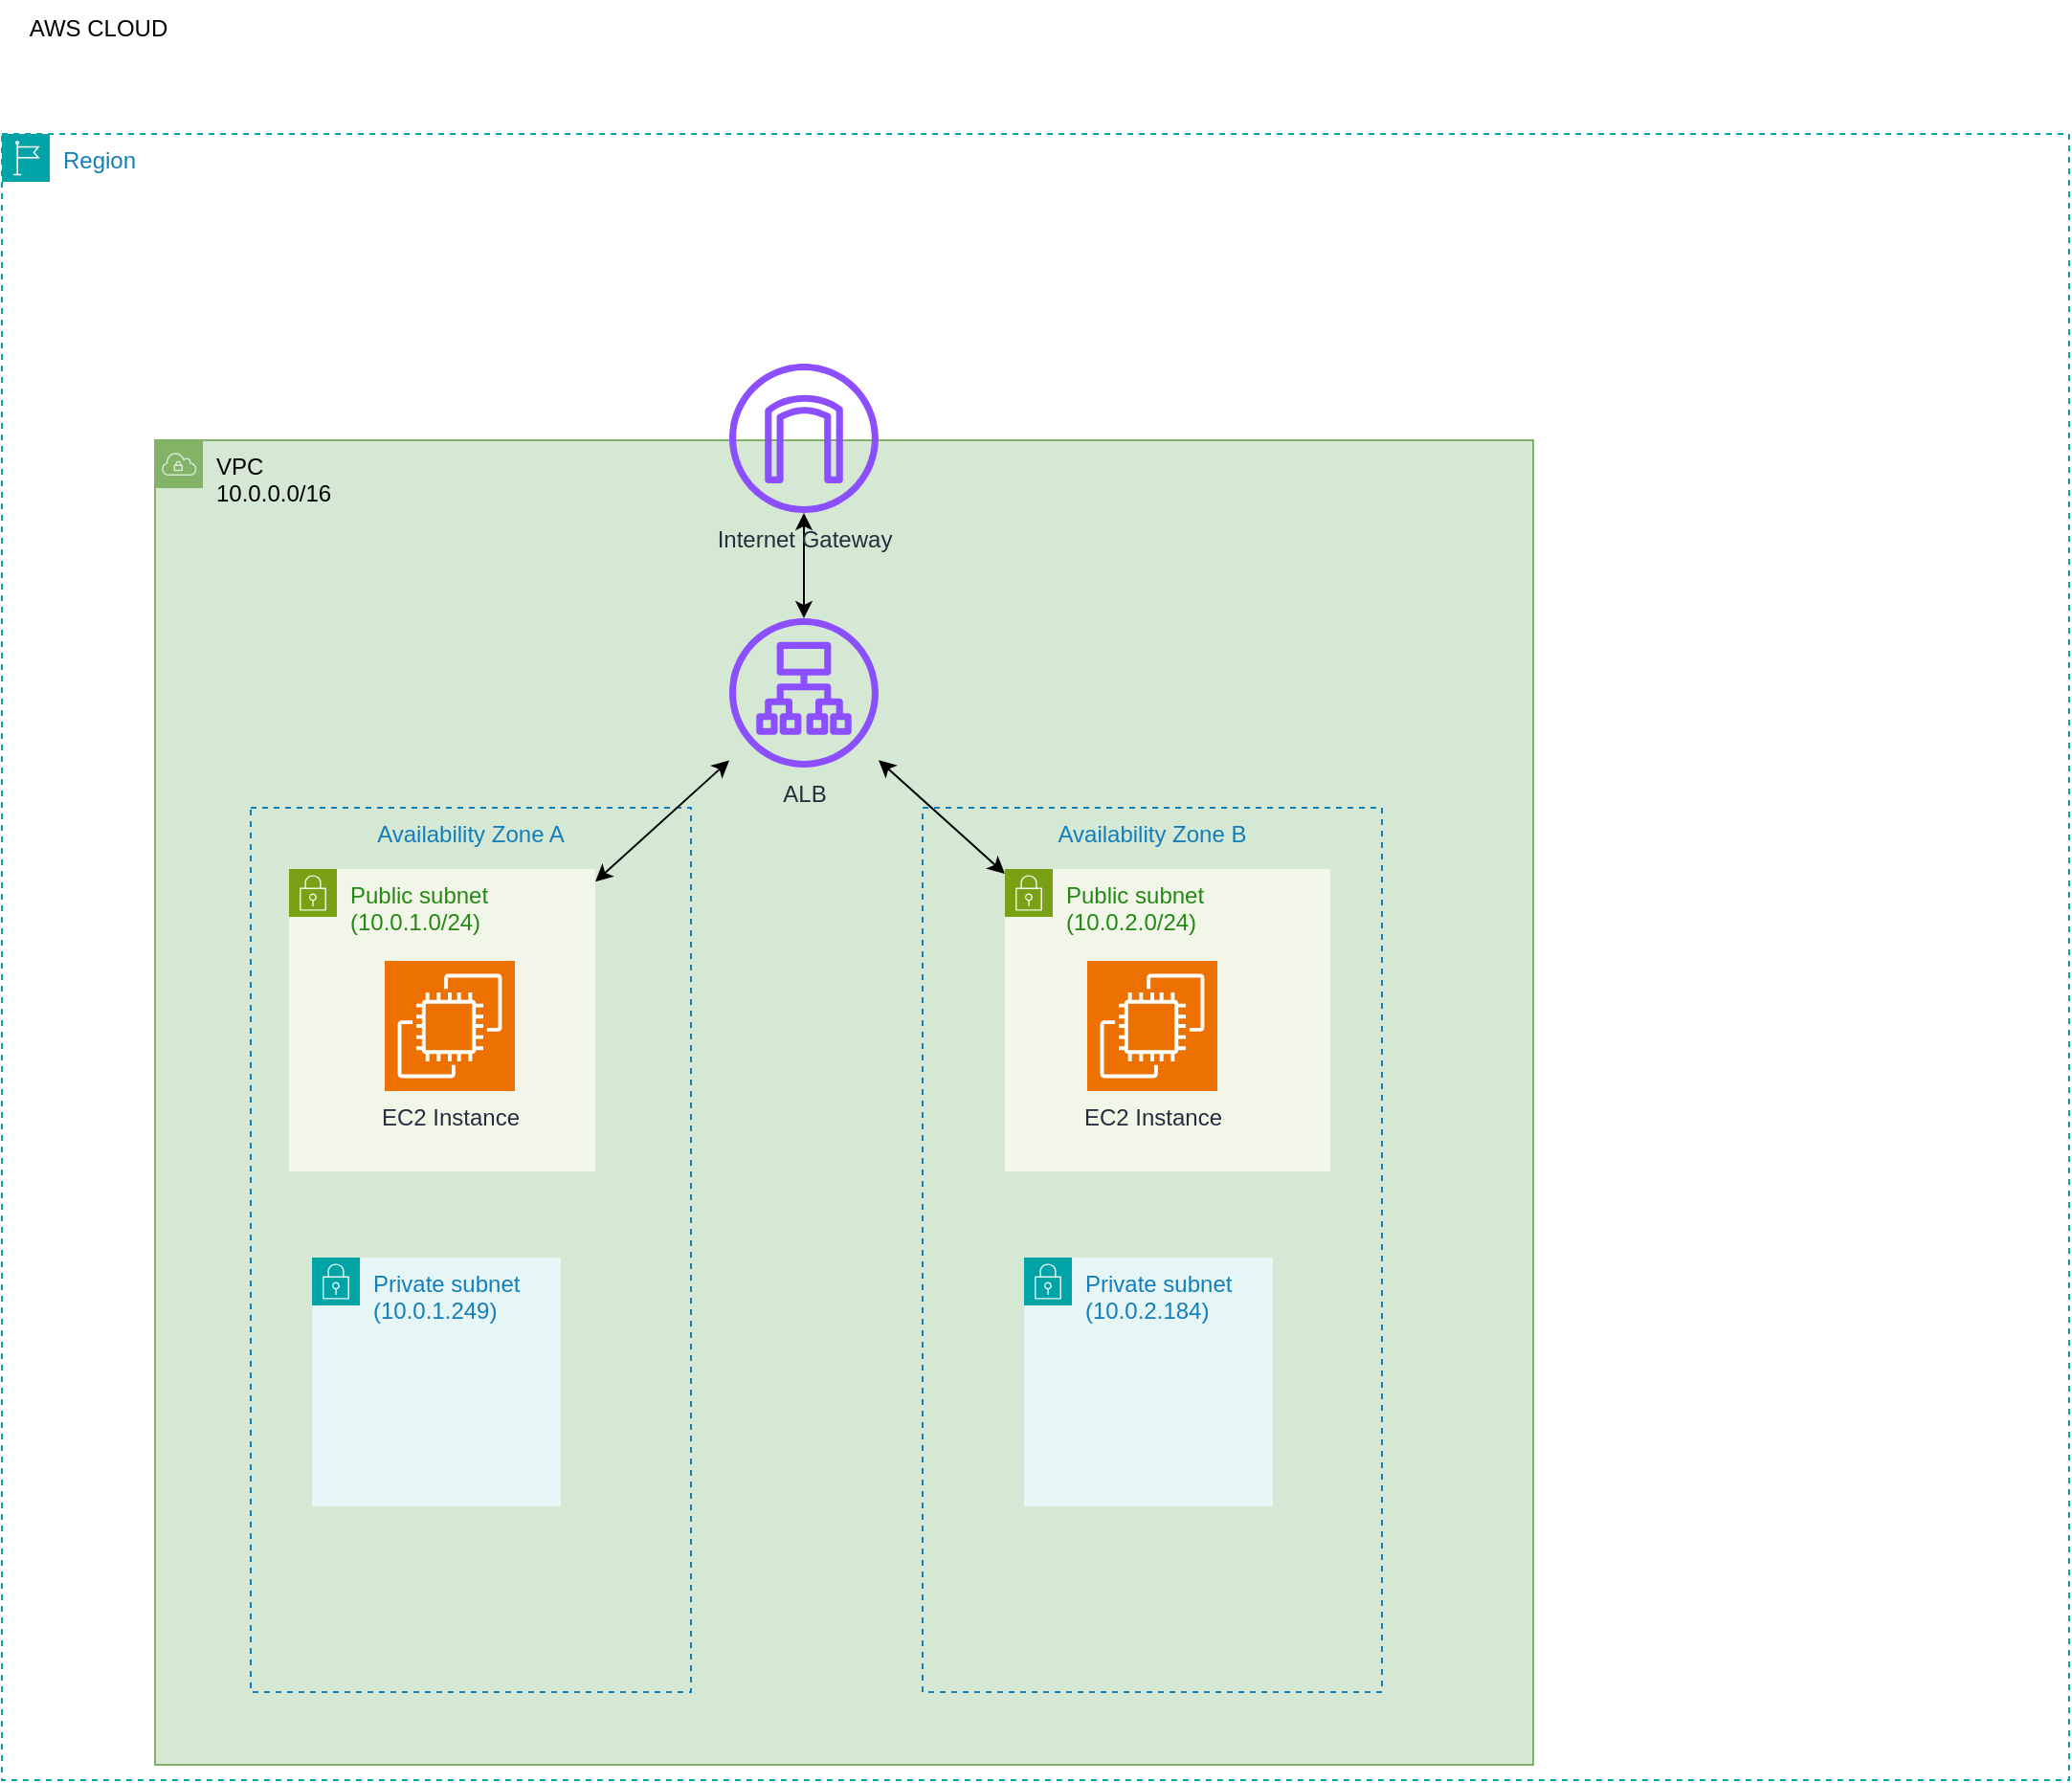 <mxfile version="26.0.6">
  <diagram name="Page-1" id="mbNjazvtYqIPkuU_O06Q">
    <mxGraphModel dx="1360" dy="788" grid="1" gridSize="10" guides="1" tooltips="1" connect="1" arrows="1" fold="1" page="1" pageScale="1" pageWidth="827" pageHeight="1169" math="0" shadow="0">
      <root>
        <mxCell id="0" />
        <mxCell id="1" parent="0" />
        <mxCell id="cIPQt_YIDwhb82reh5Z3-12" value="Region" style="points=[[0,0],[0.25,0],[0.5,0],[0.75,0],[1,0],[1,0.25],[1,0.5],[1,0.75],[1,1],[0.75,1],[0.5,1],[0.25,1],[0,1],[0,0.75],[0,0.5],[0,0.25]];outlineConnect=0;gradientColor=none;html=1;whiteSpace=wrap;fontSize=12;fontStyle=0;container=1;pointerEvents=0;collapsible=0;recursiveResize=0;shape=mxgraph.aws4.group;grIcon=mxgraph.aws4.group_region;strokeColor=#00A4A6;fillColor=none;verticalAlign=top;align=left;spacingLeft=30;fontColor=#147EBA;dashed=1;" vertex="1" parent="1">
          <mxGeometry x="10" y="180" width="1080" height="860" as="geometry" />
        </mxCell>
        <mxCell id="cIPQt_YIDwhb82reh5Z3-10" value="VPC&lt;div&gt;10.0.0.0/16&lt;/div&gt;" style="sketch=0;outlineConnect=0;html=1;whiteSpace=wrap;fontSize=12;fontStyle=0;shape=mxgraph.aws4.group;grIcon=mxgraph.aws4.group_vpc;verticalAlign=top;align=left;spacingLeft=30;dashed=0;fillColor=#d5e8d4;strokeColor=#82b366;" vertex="1" parent="1">
          <mxGeometry x="90" y="340" width="720" height="692" as="geometry" />
        </mxCell>
        <mxCell id="cIPQt_YIDwhb82reh5Z3-7" value="Availability Zone B" style="fillColor=none;strokeColor=#147EBA;dashed=1;verticalAlign=top;fontStyle=0;fontColor=#147EBA;whiteSpace=wrap;html=1;" vertex="1" parent="1">
          <mxGeometry x="491" y="532" width="240" height="462" as="geometry" />
        </mxCell>
        <mxCell id="cIPQt_YIDwhb82reh5Z3-6" value="Availability Zone A" style="fillColor=none;strokeColor=#147EBA;dashed=1;verticalAlign=top;fontStyle=0;fontColor=#147EBA;whiteSpace=wrap;html=1;" vertex="1" parent="1">
          <mxGeometry x="140" y="532" width="230" height="462" as="geometry" />
        </mxCell>
        <mxCell id="cIPQt_YIDwhb82reh5Z3-8" value="Public subnet&lt;div&gt;(10.0.1.0/24)&lt;/div&gt;" style="points=[[0,0],[0.25,0],[0.5,0],[0.75,0],[1,0],[1,0.25],[1,0.5],[1,0.75],[1,1],[0.75,1],[0.5,1],[0.25,1],[0,1],[0,0.75],[0,0.5],[0,0.25]];outlineConnect=0;gradientColor=none;html=1;whiteSpace=wrap;fontSize=12;fontStyle=0;container=1;pointerEvents=0;collapsible=0;recursiveResize=0;shape=mxgraph.aws4.group;grIcon=mxgraph.aws4.group_security_group;grStroke=0;strokeColor=#7AA116;fillColor=#F2F6E8;verticalAlign=top;align=left;spacingLeft=30;fontColor=#248814;dashed=0;" vertex="1" parent="1">
          <mxGeometry x="160" y="564" width="160" height="158" as="geometry" />
        </mxCell>
        <mxCell id="cIPQt_YIDwhb82reh5Z3-9" value="Public subnet&lt;div&gt;(10.0.2.0/24)&lt;br&gt;&lt;/div&gt;" style="points=[[0,0],[0.25,0],[0.5,0],[0.75,0],[1,0],[1,0.25],[1,0.5],[1,0.75],[1,1],[0.75,1],[0.5,1],[0.25,1],[0,1],[0,0.75],[0,0.5],[0,0.25]];outlineConnect=0;gradientColor=none;html=1;whiteSpace=wrap;fontSize=12;fontStyle=0;container=1;pointerEvents=0;collapsible=0;recursiveResize=0;shape=mxgraph.aws4.group;grIcon=mxgraph.aws4.group_security_group;grStroke=0;strokeColor=#7AA116;fillColor=#F2F6E8;verticalAlign=top;align=left;spacingLeft=30;fontColor=#248814;dashed=0;" vertex="1" parent="1">
          <mxGeometry x="534" y="564" width="170" height="158" as="geometry" />
        </mxCell>
        <mxCell id="cIPQt_YIDwhb82reh5Z3-5" value="EC2 Instance" style="sketch=0;points=[[0,0,0],[0.25,0,0],[0.5,0,0],[0.75,0,0],[1,0,0],[0,1,0],[0.25,1,0],[0.5,1,0],[0.75,1,0],[1,1,0],[0,0.25,0],[0,0.5,0],[0,0.75,0],[1,0.25,0],[1,0.5,0],[1,0.75,0]];outlineConnect=0;fontColor=#232F3E;fillColor=#ED7100;strokeColor=#ffffff;dashed=0;verticalLabelPosition=bottom;verticalAlign=top;align=center;html=1;fontSize=12;fontStyle=0;aspect=fixed;shape=mxgraph.aws4.resourceIcon;resIcon=mxgraph.aws4.ec2;" vertex="1" parent="cIPQt_YIDwhb82reh5Z3-9">
          <mxGeometry x="43" y="48" width="68" height="68" as="geometry" />
        </mxCell>
        <mxCell id="cIPQt_YIDwhb82reh5Z3-3" value="EC2 Instance" style="sketch=0;points=[[0,0,0],[0.25,0,0],[0.5,0,0],[0.75,0,0],[1,0,0],[0,1,0],[0.25,1,0],[0.5,1,0],[0.75,1,0],[1,1,0],[0,0.25,0],[0,0.5,0],[0,0.75,0],[1,0.25,0],[1,0.5,0],[1,0.75,0]];outlineConnect=0;fontColor=#232F3E;fillColor=#ED7100;strokeColor=#ffffff;dashed=0;verticalLabelPosition=bottom;verticalAlign=top;align=center;html=1;fontSize=12;fontStyle=0;aspect=fixed;shape=mxgraph.aws4.resourceIcon;resIcon=mxgraph.aws4.ec2;" vertex="1" parent="1">
          <mxGeometry x="210" y="612" width="68" height="68" as="geometry" />
        </mxCell>
        <mxCell id="cIPQt_YIDwhb82reh5Z3-16" value="Private subnet&lt;div&gt;(10.0.1.249)&lt;/div&gt;" style="points=[[0,0],[0.25,0],[0.5,0],[0.75,0],[1,0],[1,0.25],[1,0.5],[1,0.75],[1,1],[0.75,1],[0.5,1],[0.25,1],[0,1],[0,0.75],[0,0.5],[0,0.25]];outlineConnect=0;gradientColor=none;html=1;whiteSpace=wrap;fontSize=12;fontStyle=0;container=1;pointerEvents=0;collapsible=0;recursiveResize=0;shape=mxgraph.aws4.group;grIcon=mxgraph.aws4.group_security_group;grStroke=0;strokeColor=#00A4A6;fillColor=#E6F6F7;verticalAlign=top;align=left;spacingLeft=30;fontColor=#147EBA;dashed=0;" vertex="1" parent="1">
          <mxGeometry x="172" y="767" width="130" height="130" as="geometry" />
        </mxCell>
        <mxCell id="cIPQt_YIDwhb82reh5Z3-17" value="Private subnet&lt;div&gt;(10.0.2.184)&lt;br&gt;&lt;/div&gt;" style="points=[[0,0],[0.25,0],[0.5,0],[0.75,0],[1,0],[1,0.25],[1,0.5],[1,0.75],[1,1],[0.75,1],[0.5,1],[0.25,1],[0,1],[0,0.75],[0,0.5],[0,0.25]];outlineConnect=0;gradientColor=none;html=1;whiteSpace=wrap;fontSize=12;fontStyle=0;container=1;pointerEvents=0;collapsible=0;recursiveResize=0;shape=mxgraph.aws4.group;grIcon=mxgraph.aws4.group_security_group;grStroke=0;strokeColor=#00A4A6;fillColor=#E6F6F7;verticalAlign=top;align=left;spacingLeft=30;fontColor=#147EBA;dashed=0;" vertex="1" parent="1">
          <mxGeometry x="544" y="767" width="130" height="130" as="geometry" />
        </mxCell>
        <mxCell id="cIPQt_YIDwhb82reh5Z3-18" value="ALB" style="sketch=0;outlineConnect=0;fontColor=#232F3E;gradientColor=none;fillColor=#8C4FFF;strokeColor=none;dashed=0;verticalLabelPosition=bottom;verticalAlign=top;align=center;html=1;fontSize=12;fontStyle=0;aspect=fixed;pointerEvents=1;shape=mxgraph.aws4.application_load_balancer;" vertex="1" parent="1">
          <mxGeometry x="390" y="433" width="78" height="78" as="geometry" />
        </mxCell>
        <mxCell id="cIPQt_YIDwhb82reh5Z3-20" value="" style="endArrow=classic;startArrow=classic;html=1;rounded=0;" edge="1" parent="1" source="cIPQt_YIDwhb82reh5Z3-18">
          <mxGeometry width="50" height="50" relative="1" as="geometry">
            <mxPoint x="610" y="772" as="sourcePoint" />
            <mxPoint x="429" y="377.999" as="targetPoint" />
          </mxGeometry>
        </mxCell>
        <mxCell id="cIPQt_YIDwhb82reh5Z3-23" value="" style="endArrow=classic;startArrow=classic;html=1;rounded=0;" edge="1" parent="1" source="cIPQt_YIDwhb82reh5Z3-18" target="cIPQt_YIDwhb82reh5Z3-8">
          <mxGeometry width="50" height="50" relative="1" as="geometry">
            <mxPoint x="370" y="663" as="sourcePoint" />
            <mxPoint x="390" y="645" as="targetPoint" />
          </mxGeometry>
        </mxCell>
        <mxCell id="cIPQt_YIDwhb82reh5Z3-24" value="" style="endArrow=classic;startArrow=classic;html=1;rounded=0;" edge="1" parent="1" source="cIPQt_YIDwhb82reh5Z3-18" target="cIPQt_YIDwhb82reh5Z3-9">
          <mxGeometry width="50" height="50" relative="1" as="geometry">
            <mxPoint x="400" y="628" as="sourcePoint" />
            <mxPoint x="330" y="639" as="targetPoint" />
          </mxGeometry>
        </mxCell>
        <mxCell id="cIPQt_YIDwhb82reh5Z3-26" value="AWS CLOUD" style="text;html=1;align=center;verticalAlign=middle;resizable=0;points=[];autosize=1;strokeColor=none;fillColor=none;" vertex="1" parent="1">
          <mxGeometry x="10" y="110" width="100" height="30" as="geometry" />
        </mxCell>
        <mxCell id="cIPQt_YIDwhb82reh5Z3-28" value="Internet Gateway" style="sketch=0;outlineConnect=0;fontColor=#232F3E;gradientColor=none;fillColor=#8C4FFF;strokeColor=none;dashed=0;verticalLabelPosition=bottom;verticalAlign=top;align=center;html=1;fontSize=12;fontStyle=0;aspect=fixed;pointerEvents=1;shape=mxgraph.aws4.internet_gateway;" vertex="1" parent="1">
          <mxGeometry x="390" y="300" width="78" height="78" as="geometry" />
        </mxCell>
      </root>
    </mxGraphModel>
  </diagram>
</mxfile>
